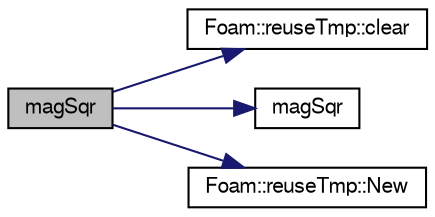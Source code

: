 digraph "magSqr"
{
  bgcolor="transparent";
  edge [fontname="FreeSans",fontsize="10",labelfontname="FreeSans",labelfontsize="10"];
  node [fontname="FreeSans",fontsize="10",shape=record];
  rankdir="LR";
  Node67043 [label="magSqr",height=0.2,width=0.4,color="black", fillcolor="grey75", style="filled", fontcolor="black"];
  Node67043 -> Node67044 [color="midnightblue",fontsize="10",style="solid",fontname="FreeSans"];
  Node67044 [label="Foam::reuseTmp::clear",height=0.2,width=0.4,color="black",URL="$a26478.html#a8ca867fc602373164df237bfc74061d3"];
  Node67043 -> Node67045 [color="midnightblue",fontsize="10",style="solid",fontname="FreeSans"];
  Node67045 [label="magSqr",height=0.2,width=0.4,color="black",URL="$a21124.html#ae6fff2c6981e6d9618aa5038e69def6e"];
  Node67043 -> Node67046 [color="midnightblue",fontsize="10",style="solid",fontname="FreeSans"];
  Node67046 [label="Foam::reuseTmp::New",height=0.2,width=0.4,color="black",URL="$a26478.html#a9776d70803cae65094c1c967216fed43"];
}

